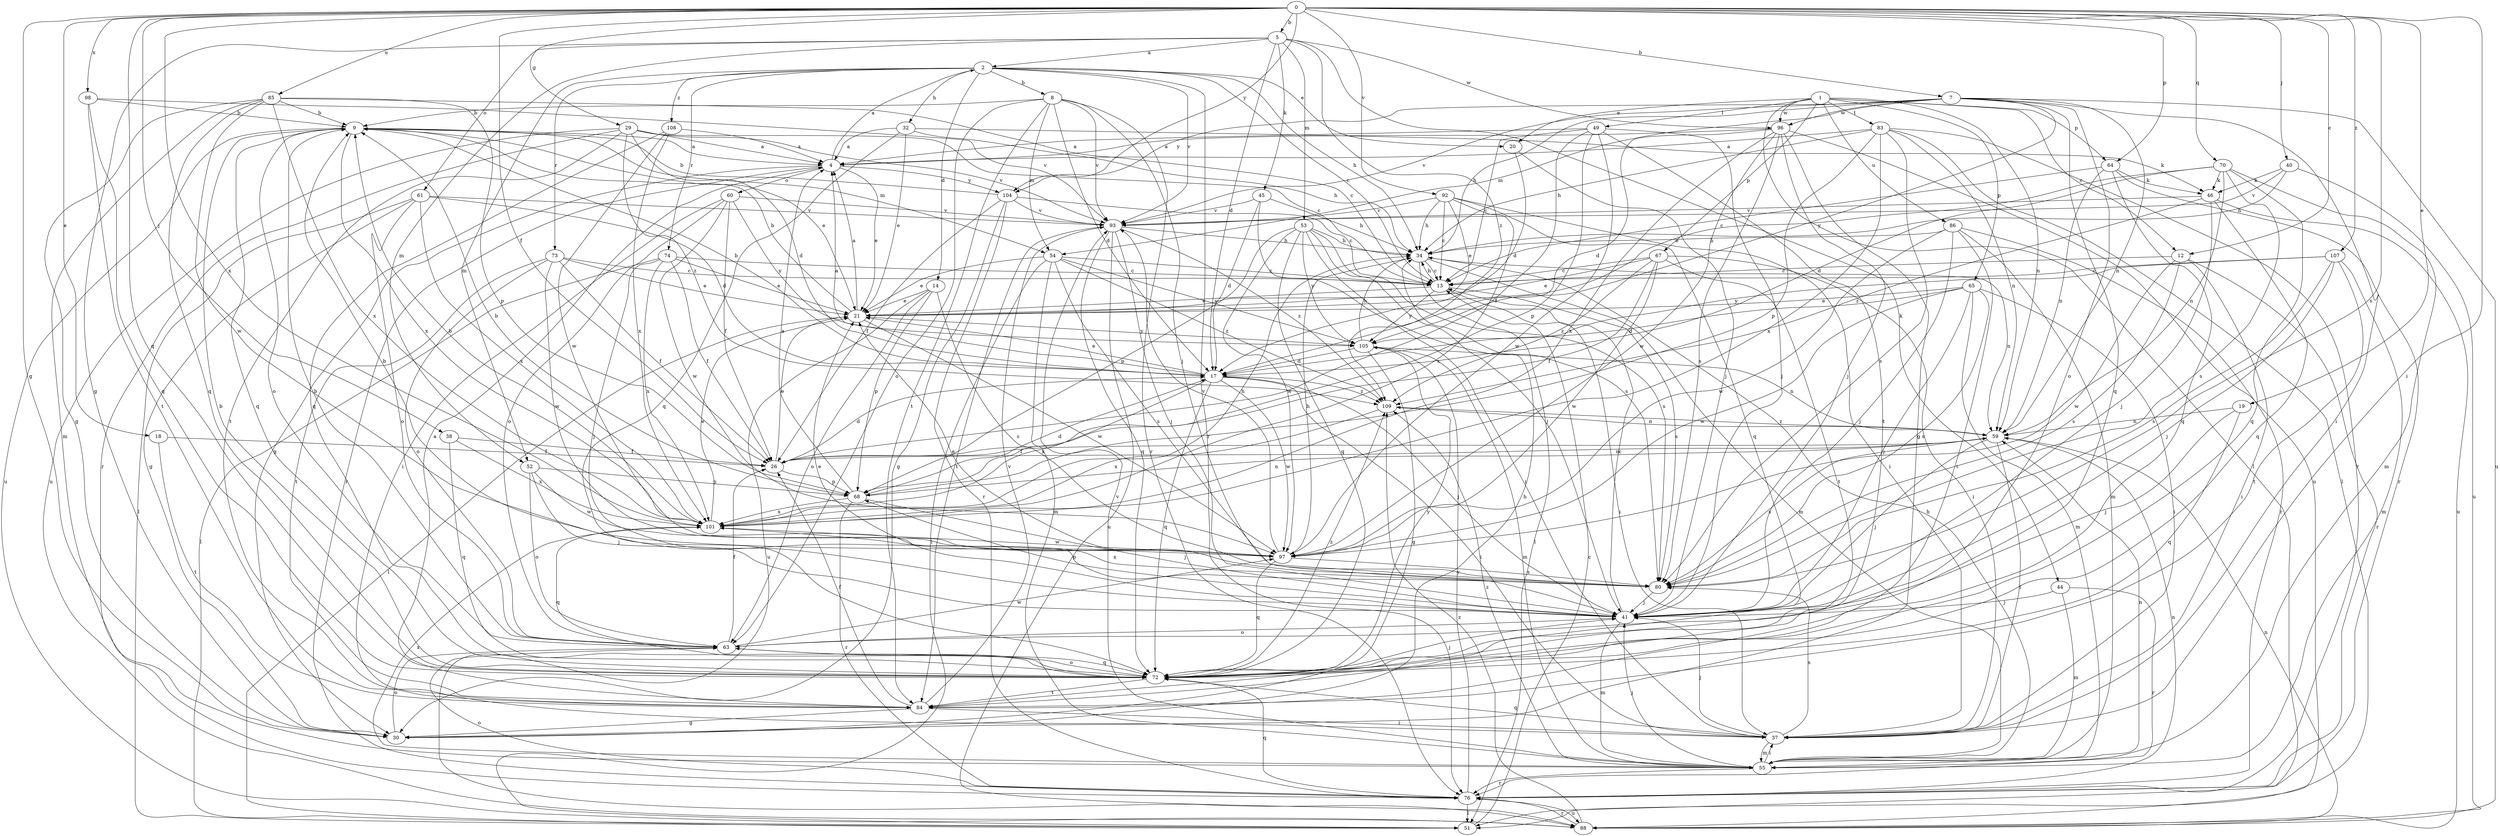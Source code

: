 strict digraph  {
0;
1;
2;
4;
5;
7;
8;
9;
12;
13;
14;
17;
18;
19;
20;
21;
26;
29;
30;
32;
34;
37;
38;
40;
41;
44;
45;
46;
49;
51;
52;
53;
54;
55;
59;
60;
61;
63;
64;
65;
67;
68;
70;
72;
73;
74;
76;
80;
83;
84;
85;
86;
88;
92;
93;
96;
97;
98;
101;
104;
105;
107;
108;
109;
0 -> 5  [label=b];
0 -> 7  [label=b];
0 -> 12  [label=c];
0 -> 18  [label=e];
0 -> 19  [label=e];
0 -> 26  [label=f];
0 -> 29  [label=g];
0 -> 30  [label=g];
0 -> 37  [label=i];
0 -> 38  [label=j];
0 -> 40  [label=j];
0 -> 64  [label=p];
0 -> 70  [label=q];
0 -> 72  [label=q];
0 -> 80  [label=s];
0 -> 85  [label=u];
0 -> 92  [label=v];
0 -> 98  [label=x];
0 -> 101  [label=x];
0 -> 104  [label=y];
0 -> 107  [label=z];
1 -> 12  [label=c];
1 -> 20  [label=e];
1 -> 49  [label=l];
1 -> 51  [label=l];
1 -> 59  [label=n];
1 -> 64  [label=p];
1 -> 65  [label=p];
1 -> 67  [label=p];
1 -> 83  [label=t];
1 -> 86  [label=u];
1 -> 96  [label=w];
2 -> 8  [label=b];
2 -> 13  [label=c];
2 -> 14  [label=d];
2 -> 20  [label=e];
2 -> 32  [label=h];
2 -> 34  [label=h];
2 -> 52  [label=m];
2 -> 73  [label=r];
2 -> 74  [label=r];
2 -> 76  [label=r];
2 -> 93  [label=v];
2 -> 108  [label=z];
4 -> 2  [label=a];
4 -> 21  [label=e];
4 -> 30  [label=g];
4 -> 60  [label=o];
4 -> 76  [label=r];
4 -> 104  [label=y];
5 -> 2  [label=a];
5 -> 17  [label=d];
5 -> 30  [label=g];
5 -> 44  [label=k];
5 -> 45  [label=k];
5 -> 52  [label=m];
5 -> 53  [label=m];
5 -> 61  [label=o];
5 -> 96  [label=w];
5 -> 109  [label=z];
7 -> 34  [label=h];
7 -> 37  [label=i];
7 -> 54  [label=m];
7 -> 59  [label=n];
7 -> 63  [label=o];
7 -> 72  [label=q];
7 -> 88  [label=u];
7 -> 93  [label=v];
7 -> 96  [label=w];
7 -> 104  [label=y];
7 -> 105  [label=y];
8 -> 9  [label=b];
8 -> 17  [label=d];
8 -> 41  [label=j];
8 -> 54  [label=m];
8 -> 63  [label=o];
8 -> 76  [label=r];
8 -> 84  [label=t];
8 -> 93  [label=v];
9 -> 4  [label=a];
9 -> 21  [label=e];
9 -> 54  [label=m];
9 -> 63  [label=o];
9 -> 72  [label=q];
9 -> 88  [label=u];
9 -> 101  [label=x];
12 -> 13  [label=c];
12 -> 37  [label=i];
12 -> 76  [label=r];
12 -> 80  [label=s];
12 -> 97  [label=w];
13 -> 21  [label=e];
13 -> 34  [label=h];
13 -> 37  [label=i];
13 -> 80  [label=s];
13 -> 105  [label=y];
14 -> 21  [label=e];
14 -> 63  [label=o];
14 -> 68  [label=p];
14 -> 80  [label=s];
14 -> 88  [label=u];
17 -> 4  [label=a];
17 -> 9  [label=b];
17 -> 21  [label=e];
17 -> 37  [label=i];
17 -> 41  [label=j];
17 -> 72  [label=q];
17 -> 97  [label=w];
17 -> 101  [label=x];
17 -> 109  [label=z];
18 -> 26  [label=f];
18 -> 84  [label=t];
19 -> 41  [label=j];
19 -> 59  [label=n];
19 -> 72  [label=q];
20 -> 17  [label=d];
20 -> 41  [label=j];
21 -> 4  [label=a];
21 -> 9  [label=b];
21 -> 51  [label=l];
21 -> 97  [label=w];
21 -> 105  [label=y];
26 -> 17  [label=d];
26 -> 21  [label=e];
26 -> 59  [label=n];
26 -> 68  [label=p];
29 -> 4  [label=a];
29 -> 13  [label=c];
29 -> 17  [label=d];
29 -> 76  [label=r];
29 -> 84  [label=t];
29 -> 88  [label=u];
29 -> 93  [label=v];
29 -> 109  [label=z];
30 -> 34  [label=h];
30 -> 63  [label=o];
32 -> 4  [label=a];
32 -> 21  [label=e];
32 -> 34  [label=h];
32 -> 46  [label=k];
32 -> 72  [label=q];
34 -> 13  [label=c];
34 -> 51  [label=l];
34 -> 55  [label=m];
34 -> 59  [label=n];
37 -> 41  [label=j];
37 -> 55  [label=m];
37 -> 72  [label=q];
37 -> 80  [label=s];
38 -> 26  [label=f];
38 -> 72  [label=q];
38 -> 101  [label=x];
40 -> 34  [label=h];
40 -> 46  [label=k];
40 -> 88  [label=u];
40 -> 93  [label=v];
41 -> 13  [label=c];
41 -> 21  [label=e];
41 -> 55  [label=m];
41 -> 63  [label=o];
41 -> 68  [label=p];
44 -> 41  [label=j];
44 -> 55  [label=m];
44 -> 76  [label=r];
45 -> 17  [label=d];
45 -> 34  [label=h];
45 -> 80  [label=s];
45 -> 93  [label=v];
46 -> 41  [label=j];
46 -> 72  [label=q];
46 -> 88  [label=u];
46 -> 93  [label=v];
46 -> 109  [label=z];
49 -> 4  [label=a];
49 -> 13  [label=c];
49 -> 26  [label=f];
49 -> 41  [label=j];
49 -> 68  [label=p];
49 -> 84  [label=t];
49 -> 97  [label=w];
51 -> 13  [label=c];
52 -> 41  [label=j];
52 -> 63  [label=o];
52 -> 68  [label=p];
52 -> 97  [label=w];
53 -> 34  [label=h];
53 -> 37  [label=i];
53 -> 41  [label=j];
53 -> 68  [label=p];
53 -> 72  [label=q];
53 -> 80  [label=s];
53 -> 97  [label=w];
53 -> 105  [label=y];
54 -> 13  [label=c];
54 -> 21  [label=e];
54 -> 51  [label=l];
54 -> 55  [label=m];
54 -> 80  [label=s];
54 -> 105  [label=y];
54 -> 109  [label=z];
55 -> 34  [label=h];
55 -> 37  [label=i];
55 -> 41  [label=j];
55 -> 59  [label=n];
55 -> 76  [label=r];
55 -> 93  [label=v];
55 -> 101  [label=x];
55 -> 109  [label=z];
59 -> 26  [label=f];
59 -> 37  [label=i];
59 -> 41  [label=j];
59 -> 80  [label=s];
59 -> 109  [label=z];
60 -> 26  [label=f];
60 -> 37  [label=i];
60 -> 63  [label=o];
60 -> 93  [label=v];
60 -> 97  [label=w];
60 -> 105  [label=y];
61 -> 17  [label=d];
61 -> 30  [label=g];
61 -> 51  [label=l];
61 -> 63  [label=o];
61 -> 93  [label=v];
61 -> 101  [label=x];
63 -> 9  [label=b];
63 -> 26  [label=f];
63 -> 72  [label=q];
63 -> 97  [label=w];
64 -> 13  [label=c];
64 -> 46  [label=k];
64 -> 59  [label=n];
64 -> 72  [label=q];
64 -> 76  [label=r];
65 -> 17  [label=d];
65 -> 21  [label=e];
65 -> 37  [label=i];
65 -> 41  [label=j];
65 -> 55  [label=m];
65 -> 80  [label=s];
65 -> 97  [label=w];
67 -> 13  [label=c];
67 -> 21  [label=e];
67 -> 26  [label=f];
67 -> 37  [label=i];
67 -> 84  [label=t];
67 -> 97  [label=w];
67 -> 109  [label=z];
68 -> 4  [label=a];
68 -> 9  [label=b];
68 -> 17  [label=d];
68 -> 41  [label=j];
68 -> 59  [label=n];
68 -> 76  [label=r];
68 -> 101  [label=x];
70 -> 17  [label=d];
70 -> 21  [label=e];
70 -> 46  [label=k];
70 -> 55  [label=m];
70 -> 59  [label=n];
70 -> 72  [label=q];
70 -> 80  [label=s];
72 -> 9  [label=b];
72 -> 41  [label=j];
72 -> 63  [label=o];
72 -> 84  [label=t];
72 -> 105  [label=y];
72 -> 109  [label=z];
73 -> 13  [label=c];
73 -> 21  [label=e];
73 -> 26  [label=f];
73 -> 63  [label=o];
73 -> 84  [label=t];
73 -> 97  [label=w];
74 -> 13  [label=c];
74 -> 21  [label=e];
74 -> 26  [label=f];
74 -> 41  [label=j];
74 -> 51  [label=l];
74 -> 101  [label=x];
76 -> 51  [label=l];
76 -> 59  [label=n];
76 -> 63  [label=o];
76 -> 72  [label=q];
76 -> 88  [label=u];
76 -> 105  [label=y];
80 -> 9  [label=b];
80 -> 21  [label=e];
80 -> 41  [label=j];
80 -> 101  [label=x];
83 -> 4  [label=a];
83 -> 34  [label=h];
83 -> 51  [label=l];
83 -> 59  [label=n];
83 -> 68  [label=p];
83 -> 76  [label=r];
83 -> 80  [label=s];
83 -> 101  [label=x];
84 -> 4  [label=a];
84 -> 26  [label=f];
84 -> 30  [label=g];
84 -> 37  [label=i];
84 -> 93  [label=v];
85 -> 9  [label=b];
85 -> 13  [label=c];
85 -> 30  [label=g];
85 -> 55  [label=m];
85 -> 68  [label=p];
85 -> 72  [label=q];
85 -> 97  [label=w];
85 -> 101  [label=x];
86 -> 34  [label=h];
86 -> 41  [label=j];
86 -> 55  [label=m];
86 -> 76  [label=r];
86 -> 84  [label=t];
86 -> 97  [label=w];
88 -> 59  [label=n];
88 -> 76  [label=r];
88 -> 109  [label=z];
92 -> 13  [label=c];
92 -> 21  [label=e];
92 -> 34  [label=h];
92 -> 37  [label=i];
92 -> 72  [label=q];
92 -> 93  [label=v];
92 -> 101  [label=x];
93 -> 34  [label=h];
93 -> 41  [label=j];
93 -> 72  [label=q];
93 -> 84  [label=t];
93 -> 88  [label=u];
93 -> 109  [label=z];
96 -> 4  [label=a];
96 -> 17  [label=d];
96 -> 30  [label=g];
96 -> 41  [label=j];
96 -> 80  [label=s];
96 -> 88  [label=u];
96 -> 97  [label=w];
96 -> 101  [label=x];
97 -> 34  [label=h];
97 -> 72  [label=q];
97 -> 80  [label=s];
97 -> 93  [label=v];
98 -> 9  [label=b];
98 -> 72  [label=q];
98 -> 84  [label=t];
98 -> 93  [label=v];
101 -> 9  [label=b];
101 -> 21  [label=e];
101 -> 34  [label=h];
101 -> 72  [label=q];
101 -> 97  [label=w];
104 -> 9  [label=b];
104 -> 13  [label=c];
104 -> 26  [label=f];
104 -> 30  [label=g];
104 -> 76  [label=r];
104 -> 93  [label=v];
105 -> 17  [label=d];
105 -> 30  [label=g];
105 -> 34  [label=h];
105 -> 55  [label=m];
105 -> 59  [label=n];
107 -> 13  [label=c];
107 -> 41  [label=j];
107 -> 55  [label=m];
107 -> 80  [label=s];
107 -> 84  [label=t];
107 -> 105  [label=y];
108 -> 4  [label=a];
108 -> 72  [label=q];
108 -> 97  [label=w];
108 -> 101  [label=x];
109 -> 59  [label=n];
109 -> 101  [label=x];
}
